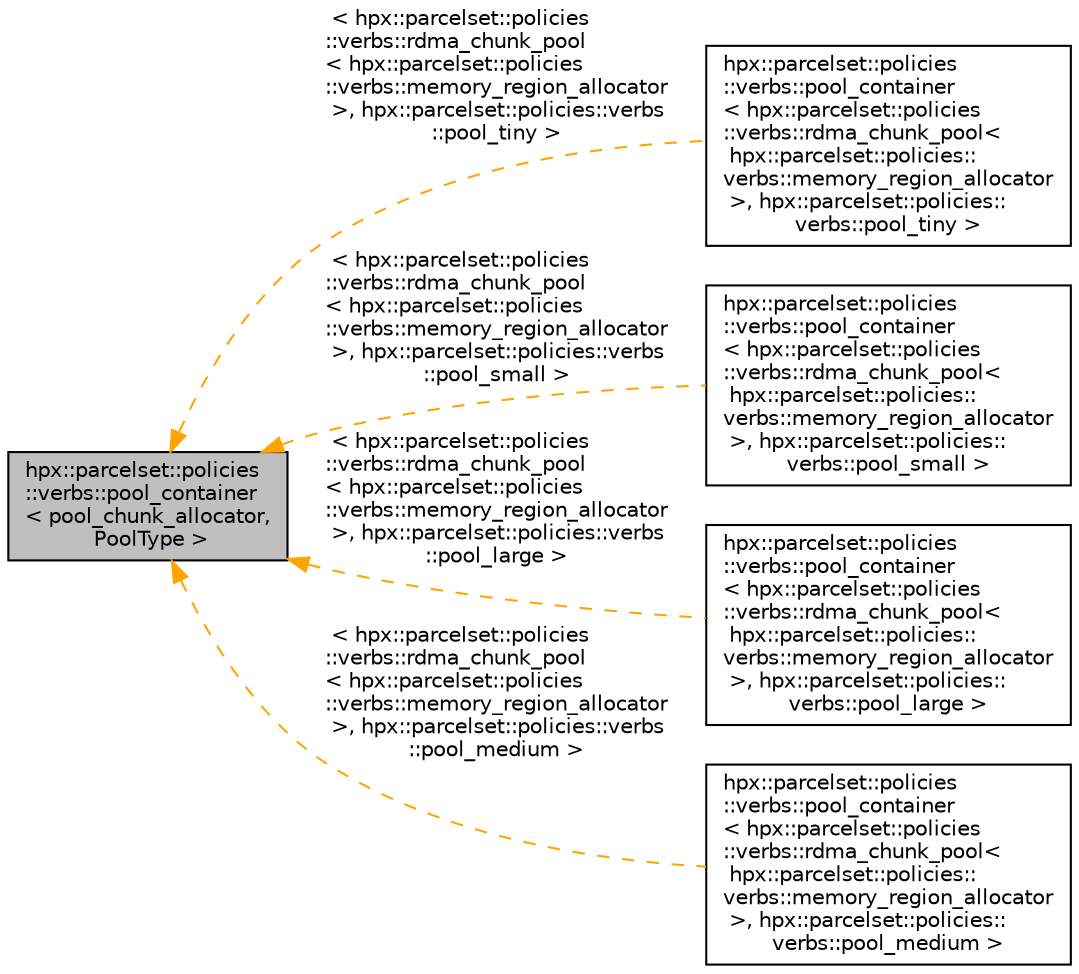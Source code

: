 digraph "hpx::parcelset::policies::verbs::pool_container&lt; pool_chunk_allocator, PoolType &gt;"
{
  edge [fontname="Helvetica",fontsize="10",labelfontname="Helvetica",labelfontsize="10"];
  node [fontname="Helvetica",fontsize="10",shape=record];
  rankdir="LR";
  Node0 [label="hpx::parcelset::policies\l::verbs::pool_container\l\< pool_chunk_allocator,\l PoolType \>",height=0.2,width=0.4,color="black", fillcolor="grey75", style="filled", fontcolor="black"];
  Node0 -> Node1 [dir="back",color="orange",fontsize="10",style="dashed",label=" \< hpx::parcelset::policies\l::verbs::rdma_chunk_pool\l\< hpx::parcelset::policies\l::verbs::memory_region_allocator\l \>, hpx::parcelset::policies::verbs\l::pool_tiny \>" ,fontname="Helvetica"];
  Node1 [label="hpx::parcelset::policies\l::verbs::pool_container\l\< hpx::parcelset::policies\l::verbs::rdma_chunk_pool\<\l hpx::parcelset::policies::\lverbs::memory_region_allocator\l \>, hpx::parcelset::policies::\lverbs::pool_tiny \>",height=0.2,width=0.4,color="black", fillcolor="white", style="filled",URL="$df/d1c/structhpx_1_1parcelset_1_1policies_1_1verbs_1_1pool__container.html"];
  Node0 -> Node2 [dir="back",color="orange",fontsize="10",style="dashed",label=" \< hpx::parcelset::policies\l::verbs::rdma_chunk_pool\l\< hpx::parcelset::policies\l::verbs::memory_region_allocator\l \>, hpx::parcelset::policies::verbs\l::pool_small \>" ,fontname="Helvetica"];
  Node2 [label="hpx::parcelset::policies\l::verbs::pool_container\l\< hpx::parcelset::policies\l::verbs::rdma_chunk_pool\<\l hpx::parcelset::policies::\lverbs::memory_region_allocator\l \>, hpx::parcelset::policies::\lverbs::pool_small \>",height=0.2,width=0.4,color="black", fillcolor="white", style="filled",URL="$df/d1c/structhpx_1_1parcelset_1_1policies_1_1verbs_1_1pool__container.html"];
  Node0 -> Node3 [dir="back",color="orange",fontsize="10",style="dashed",label=" \< hpx::parcelset::policies\l::verbs::rdma_chunk_pool\l\< hpx::parcelset::policies\l::verbs::memory_region_allocator\l \>, hpx::parcelset::policies::verbs\l::pool_large \>" ,fontname="Helvetica"];
  Node3 [label="hpx::parcelset::policies\l::verbs::pool_container\l\< hpx::parcelset::policies\l::verbs::rdma_chunk_pool\<\l hpx::parcelset::policies::\lverbs::memory_region_allocator\l \>, hpx::parcelset::policies::\lverbs::pool_large \>",height=0.2,width=0.4,color="black", fillcolor="white", style="filled",URL="$df/d1c/structhpx_1_1parcelset_1_1policies_1_1verbs_1_1pool__container.html"];
  Node0 -> Node4 [dir="back",color="orange",fontsize="10",style="dashed",label=" \< hpx::parcelset::policies\l::verbs::rdma_chunk_pool\l\< hpx::parcelset::policies\l::verbs::memory_region_allocator\l \>, hpx::parcelset::policies::verbs\l::pool_medium \>" ,fontname="Helvetica"];
  Node4 [label="hpx::parcelset::policies\l::verbs::pool_container\l\< hpx::parcelset::policies\l::verbs::rdma_chunk_pool\<\l hpx::parcelset::policies::\lverbs::memory_region_allocator\l \>, hpx::parcelset::policies::\lverbs::pool_medium \>",height=0.2,width=0.4,color="black", fillcolor="white", style="filled",URL="$df/d1c/structhpx_1_1parcelset_1_1policies_1_1verbs_1_1pool__container.html"];
}
